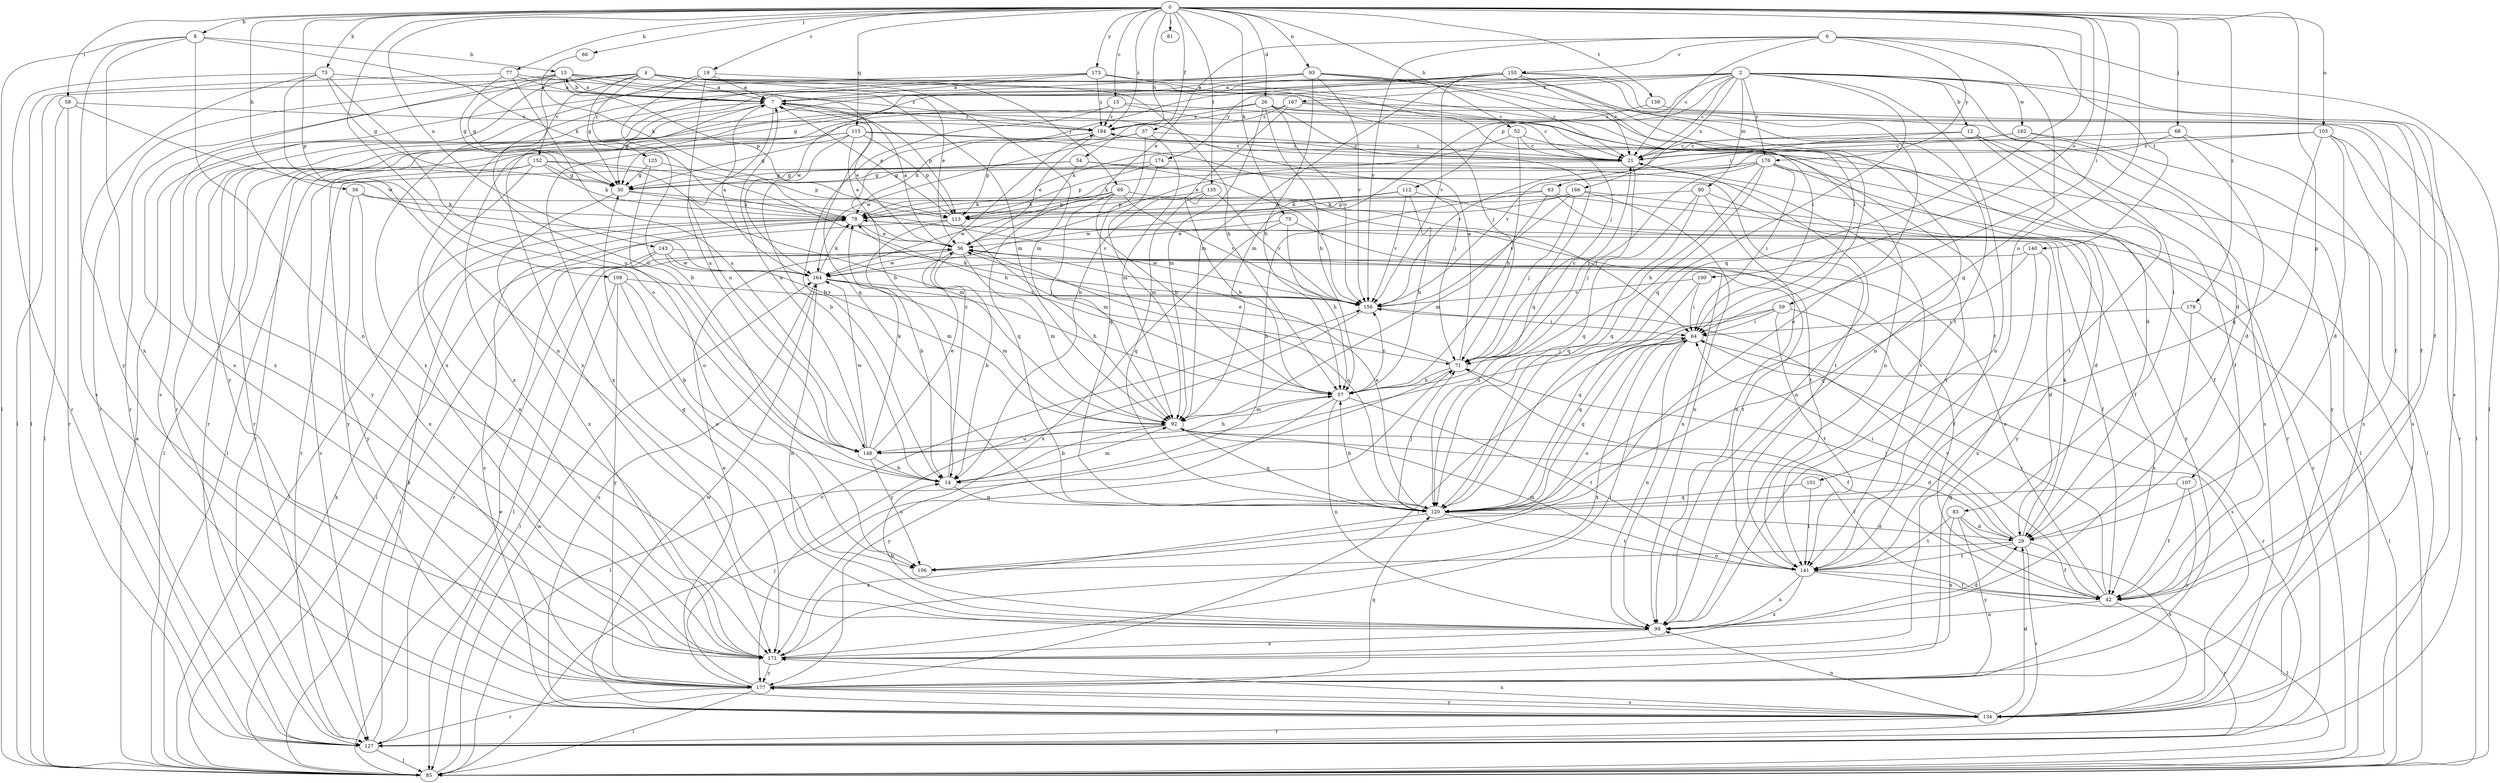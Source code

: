 strict digraph  {
0;
2;
4;
6;
7;
8;
12;
13;
14;
15;
19;
21;
26;
29;
36;
37;
42;
50;
52;
54;
56;
57;
58;
59;
63;
64;
66;
68;
69;
71;
73;
75;
77;
78;
81;
83;
85;
90;
92;
93;
99;
100;
101;
105;
106;
107;
108;
112;
113;
115;
120;
125;
127;
134;
135;
139;
140;
141;
143;
148;
152;
155;
156;
162;
164;
166;
167;
171;
173;
174;
176;
177;
178;
184;
0 -> 8  [label=b];
0 -> 15  [label=c];
0 -> 19  [label=c];
0 -> 26  [label=d];
0 -> 37  [label=f];
0 -> 52  [label=h];
0 -> 54  [label=h];
0 -> 56  [label=h];
0 -> 58  [label=i];
0 -> 59  [label=i];
0 -> 66  [label=j];
0 -> 68  [label=j];
0 -> 73  [label=k];
0 -> 75  [label=k];
0 -> 77  [label=k];
0 -> 81  [label=l];
0 -> 93  [label=n];
0 -> 100  [label=o];
0 -> 101  [label=o];
0 -> 105  [label=o];
0 -> 106  [label=o];
0 -> 107  [label=p];
0 -> 108  [label=p];
0 -> 115  [label=q];
0 -> 120  [label=q];
0 -> 135  [label=t];
0 -> 139  [label=t];
0 -> 143  [label=u];
0 -> 173  [label=y];
0 -> 178  [label=z];
0 -> 184  [label=z];
2 -> 12  [label=b];
2 -> 21  [label=c];
2 -> 42  [label=f];
2 -> 50  [label=g];
2 -> 83  [label=l];
2 -> 90  [label=m];
2 -> 92  [label=m];
2 -> 99  [label=n];
2 -> 112  [label=p];
2 -> 120  [label=q];
2 -> 134  [label=s];
2 -> 162  [label=w];
2 -> 166  [label=x];
2 -> 167  [label=x];
2 -> 171  [label=x];
2 -> 174  [label=y];
2 -> 176  [label=y];
4 -> 7  [label=a];
4 -> 36  [label=e];
4 -> 50  [label=g];
4 -> 57  [label=h];
4 -> 69  [label=j];
4 -> 71  [label=j];
4 -> 85  [label=l];
4 -> 92  [label=m];
4 -> 125  [label=r];
4 -> 127  [label=r];
4 -> 152  [label=v];
4 -> 171  [label=x];
6 -> 21  [label=c];
6 -> 36  [label=e];
6 -> 85  [label=l];
6 -> 120  [label=q];
6 -> 140  [label=t];
6 -> 155  [label=v];
6 -> 156  [label=v];
6 -> 176  [label=y];
7 -> 13  [label=b];
7 -> 36  [label=e];
7 -> 50  [label=g];
7 -> 113  [label=p];
7 -> 148  [label=u];
7 -> 177  [label=y];
7 -> 184  [label=z];
8 -> 13  [label=b];
8 -> 78  [label=k];
8 -> 85  [label=l];
8 -> 99  [label=n];
8 -> 171  [label=x];
8 -> 177  [label=y];
12 -> 21  [label=c];
12 -> 42  [label=f];
12 -> 63  [label=i];
12 -> 134  [label=s];
12 -> 141  [label=t];
13 -> 7  [label=a];
13 -> 21  [label=c];
13 -> 50  [label=g];
13 -> 92  [label=m];
13 -> 113  [label=p];
13 -> 120  [label=q];
13 -> 127  [label=r];
13 -> 148  [label=u];
13 -> 171  [label=x];
14 -> 92  [label=m];
14 -> 120  [label=q];
14 -> 184  [label=z];
15 -> 14  [label=b];
15 -> 42  [label=f];
15 -> 127  [label=r];
15 -> 141  [label=t];
15 -> 184  [label=z];
19 -> 7  [label=a];
19 -> 14  [label=b];
19 -> 64  [label=i];
19 -> 148  [label=u];
19 -> 171  [label=x];
21 -> 50  [label=g];
21 -> 99  [label=n];
21 -> 120  [label=q];
21 -> 184  [label=z];
26 -> 21  [label=c];
26 -> 29  [label=d];
26 -> 57  [label=h];
26 -> 92  [label=m];
26 -> 120  [label=q];
26 -> 127  [label=r];
26 -> 156  [label=v];
26 -> 171  [label=x];
26 -> 184  [label=z];
29 -> 42  [label=f];
29 -> 64  [label=i];
29 -> 71  [label=j];
29 -> 78  [label=k];
29 -> 106  [label=o];
29 -> 127  [label=r];
29 -> 141  [label=t];
36 -> 7  [label=a];
36 -> 14  [label=b];
36 -> 42  [label=f];
36 -> 85  [label=l];
36 -> 92  [label=m];
36 -> 120  [label=q];
36 -> 164  [label=w];
37 -> 21  [label=c];
37 -> 85  [label=l];
37 -> 92  [label=m];
37 -> 120  [label=q];
37 -> 164  [label=w];
42 -> 36  [label=e];
42 -> 64  [label=i];
42 -> 99  [label=n];
42 -> 127  [label=r];
42 -> 156  [label=v];
50 -> 78  [label=k];
50 -> 156  [label=v];
50 -> 171  [label=x];
52 -> 21  [label=c];
52 -> 36  [label=e];
52 -> 57  [label=h];
52 -> 127  [label=r];
54 -> 50  [label=g];
54 -> 120  [label=q];
54 -> 127  [label=r];
54 -> 141  [label=t];
54 -> 156  [label=v];
56 -> 78  [label=k];
56 -> 141  [label=t];
56 -> 171  [label=x];
56 -> 177  [label=y];
57 -> 92  [label=m];
57 -> 99  [label=n];
57 -> 141  [label=t];
57 -> 156  [label=v];
57 -> 177  [label=y];
58 -> 85  [label=l];
58 -> 127  [label=r];
58 -> 164  [label=w];
58 -> 184  [label=z];
59 -> 64  [label=i];
59 -> 120  [label=q];
59 -> 134  [label=s];
59 -> 141  [label=t];
59 -> 148  [label=u];
63 -> 14  [label=b];
63 -> 29  [label=d];
63 -> 78  [label=k];
63 -> 92  [label=m];
63 -> 177  [label=y];
64 -> 71  [label=j];
64 -> 99  [label=n];
64 -> 106  [label=o];
64 -> 120  [label=q];
64 -> 127  [label=r];
64 -> 171  [label=x];
66 -> 78  [label=k];
68 -> 21  [label=c];
68 -> 29  [label=d];
68 -> 134  [label=s];
68 -> 156  [label=v];
69 -> 57  [label=h];
69 -> 64  [label=i];
69 -> 78  [label=k];
69 -> 92  [label=m];
69 -> 113  [label=p];
69 -> 156  [label=v];
69 -> 164  [label=w];
71 -> 7  [label=a];
71 -> 21  [label=c];
71 -> 36  [label=e];
71 -> 42  [label=f];
71 -> 57  [label=h];
71 -> 85  [label=l];
73 -> 7  [label=a];
73 -> 50  [label=g];
73 -> 99  [label=n];
73 -> 127  [label=r];
73 -> 134  [label=s];
73 -> 148  [label=u];
75 -> 36  [label=e];
75 -> 57  [label=h];
75 -> 99  [label=n];
75 -> 171  [label=x];
77 -> 7  [label=a];
77 -> 50  [label=g];
77 -> 85  [label=l];
77 -> 148  [label=u];
77 -> 184  [label=z];
78 -> 36  [label=e];
78 -> 42  [label=f];
78 -> 85  [label=l];
78 -> 134  [label=s];
83 -> 29  [label=d];
83 -> 134  [label=s];
83 -> 141  [label=t];
83 -> 171  [label=x];
83 -> 177  [label=y];
85 -> 7  [label=a];
85 -> 21  [label=c];
85 -> 36  [label=e];
85 -> 71  [label=j];
85 -> 78  [label=k];
85 -> 164  [label=w];
90 -> 71  [label=j];
90 -> 99  [label=n];
90 -> 113  [label=p];
90 -> 120  [label=q];
90 -> 141  [label=t];
92 -> 14  [label=b];
92 -> 29  [label=d];
92 -> 42  [label=f];
92 -> 120  [label=q];
92 -> 148  [label=u];
93 -> 7  [label=a];
93 -> 21  [label=c];
93 -> 57  [label=h];
93 -> 64  [label=i];
93 -> 99  [label=n];
93 -> 127  [label=r];
93 -> 156  [label=v];
93 -> 177  [label=y];
99 -> 14  [label=b];
99 -> 29  [label=d];
99 -> 50  [label=g];
99 -> 171  [label=x];
100 -> 64  [label=i];
100 -> 120  [label=q];
100 -> 156  [label=v];
101 -> 120  [label=q];
101 -> 141  [label=t];
105 -> 21  [label=c];
105 -> 29  [label=d];
105 -> 78  [label=k];
105 -> 120  [label=q];
105 -> 127  [label=r];
105 -> 134  [label=s];
107 -> 42  [label=f];
107 -> 120  [label=q];
107 -> 177  [label=y];
108 -> 14  [label=b];
108 -> 85  [label=l];
108 -> 106  [label=o];
108 -> 156  [label=v];
108 -> 177  [label=y];
112 -> 42  [label=f];
112 -> 57  [label=h];
112 -> 78  [label=k];
112 -> 113  [label=p];
112 -> 156  [label=v];
113 -> 7  [label=a];
113 -> 14  [label=b];
113 -> 71  [label=j];
113 -> 85  [label=l];
115 -> 14  [label=b];
115 -> 21  [label=c];
115 -> 36  [label=e];
115 -> 50  [label=g];
115 -> 71  [label=j];
115 -> 85  [label=l];
115 -> 113  [label=p];
115 -> 127  [label=r];
120 -> 29  [label=d];
120 -> 36  [label=e];
120 -> 57  [label=h];
120 -> 71  [label=j];
120 -> 141  [label=t];
120 -> 171  [label=x];
125 -> 50  [label=g];
125 -> 106  [label=o];
125 -> 113  [label=p];
127 -> 78  [label=k];
127 -> 85  [label=l];
134 -> 29  [label=d];
134 -> 99  [label=n];
134 -> 127  [label=r];
134 -> 164  [label=w];
134 -> 171  [label=x];
134 -> 177  [label=y];
135 -> 57  [label=h];
135 -> 113  [label=p];
135 -> 120  [label=q];
135 -> 156  [label=v];
139 -> 42  [label=f];
139 -> 184  [label=z];
140 -> 29  [label=d];
140 -> 120  [label=q];
140 -> 164  [label=w];
140 -> 171  [label=x];
141 -> 42  [label=f];
141 -> 85  [label=l];
141 -> 92  [label=m];
141 -> 99  [label=n];
141 -> 171  [label=x];
143 -> 85  [label=l];
143 -> 92  [label=m];
143 -> 127  [label=r];
143 -> 141  [label=t];
143 -> 164  [label=w];
148 -> 7  [label=a];
148 -> 14  [label=b];
148 -> 36  [label=e];
148 -> 57  [label=h];
148 -> 78  [label=k];
148 -> 106  [label=o];
148 -> 164  [label=w];
152 -> 50  [label=g];
152 -> 57  [label=h];
152 -> 78  [label=k];
152 -> 92  [label=m];
152 -> 127  [label=r];
152 -> 171  [label=x];
152 -> 177  [label=y];
155 -> 7  [label=a];
155 -> 14  [label=b];
155 -> 21  [label=c];
155 -> 29  [label=d];
155 -> 64  [label=i];
155 -> 92  [label=m];
155 -> 106  [label=o];
155 -> 156  [label=v];
155 -> 164  [label=w];
156 -> 64  [label=i];
156 -> 78  [label=k];
156 -> 177  [label=y];
162 -> 21  [label=c];
162 -> 85  [label=l];
162 -> 156  [label=v];
162 -> 177  [label=y];
164 -> 7  [label=a];
164 -> 57  [label=h];
164 -> 78  [label=k];
164 -> 92  [label=m];
164 -> 99  [label=n];
164 -> 134  [label=s];
164 -> 156  [label=v];
166 -> 71  [label=j];
166 -> 78  [label=k];
166 -> 99  [label=n];
166 -> 156  [label=v];
166 -> 164  [label=w];
166 -> 177  [label=y];
167 -> 14  [label=b];
167 -> 85  [label=l];
167 -> 99  [label=n];
167 -> 171  [label=x];
167 -> 184  [label=z];
171 -> 64  [label=i];
171 -> 177  [label=y];
173 -> 7  [label=a];
173 -> 71  [label=j];
173 -> 134  [label=s];
173 -> 141  [label=t];
173 -> 171  [label=x];
173 -> 184  [label=z];
174 -> 50  [label=g];
174 -> 92  [label=m];
174 -> 113  [label=p];
174 -> 141  [label=t];
176 -> 42  [label=f];
176 -> 50  [label=g];
176 -> 57  [label=h];
176 -> 64  [label=i];
176 -> 71  [label=j];
176 -> 78  [label=k];
176 -> 85  [label=l];
176 -> 120  [label=q];
177 -> 36  [label=e];
177 -> 64  [label=i];
177 -> 85  [label=l];
177 -> 120  [label=q];
177 -> 127  [label=r];
177 -> 134  [label=s];
177 -> 156  [label=v];
178 -> 64  [label=i];
178 -> 85  [label=l];
178 -> 99  [label=n];
184 -> 21  [label=c];
184 -> 36  [label=e];
184 -> 78  [label=k];
184 -> 85  [label=l];
184 -> 113  [label=p];
}
